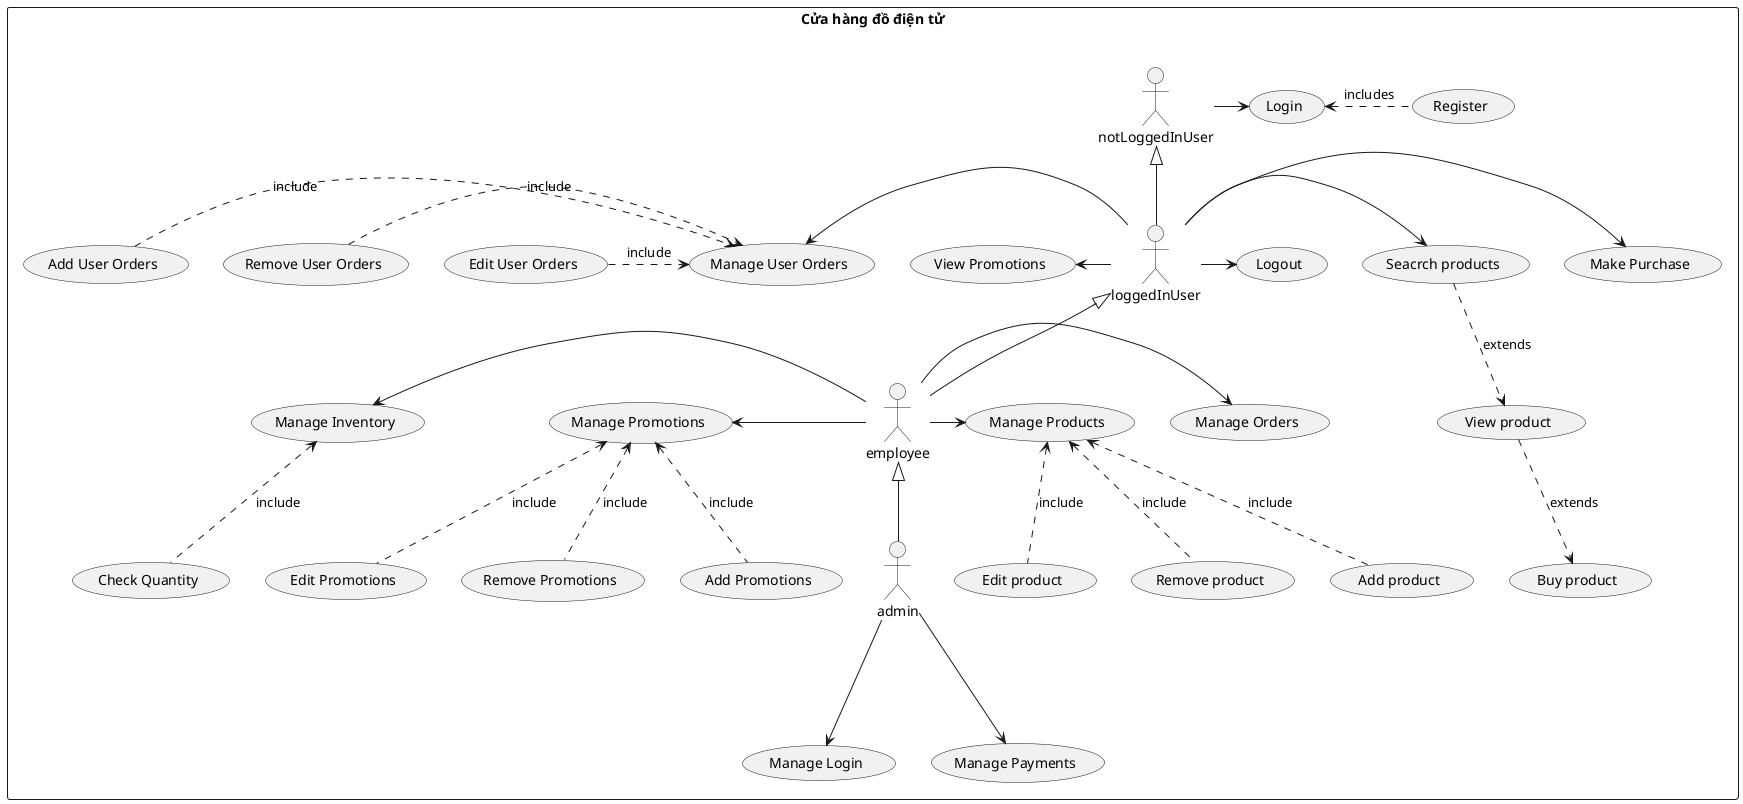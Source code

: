 @startuml Usecase

rectangle "Cửa hàng đồ điện tử"{
    ' Create actors
    actor loggedInUser
    actor notLoggedInUser
    actor admin
    actor employee

    ' Add extension
    notLoggedInUser <|-- loggedInUser
    loggedInUser <|-- employee
    employee <|-- admin

    ' Add Function
    notLoggedInUser --right-> (Login)
    (Login) <. (Register): includes

    loggedInUser --right-> (Logout)
    loggedInUser --right->(Seacrch products)
    (Seacrch products) .down.> (View product): extends
    (View product) .down.> (Buy product):extends
    loggedInUser --left->(View Promotions)
    loggedInUser --right->(Make Purchase)
    loggedInUser --left->(Manage User Orders)
      (Manage User Orders) <.left.(Edit User Orders):include
    (Manage User Orders) <.left.(Remove User Orders):include
    (Manage User Orders) <.left.(Add User Orders):include

    employee --right-> (Manage Orders)
    employee --right-> (Manage Products)
    (Manage Products) <.down.(Edit product):include
    (Manage Products) <.down.(Remove product):include
    (Manage Products) <.down.(Add product):include
    employee --left-> (Manage Promotions)
     (Manage Promotions) <.down.(Edit Promotions):include
    (Manage Promotions) <.down.(Remove Promotions):include
    (Manage Promotions) <.down.(Add Promotions):include
    employee --left-> (Manage Inventory)
     (Manage Inventory) <.down.(Check Quantity):include

    admin --down->(Manage Login)
    admin --down->(Manage Payments)
    
}


@enduml
